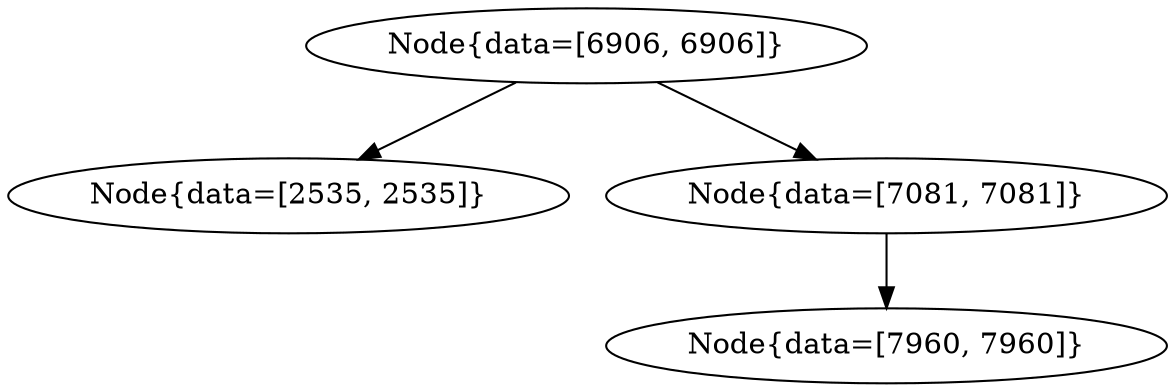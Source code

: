 digraph G{
1538292800 [label="Node{data=[6906, 6906]}"]
1538292800 -> 381883803
381883803 [label="Node{data=[2535, 2535]}"]
1538292800 -> 1935275310
1935275310 [label="Node{data=[7081, 7081]}"]
1935275310 -> 846009191
846009191 [label="Node{data=[7960, 7960]}"]
}